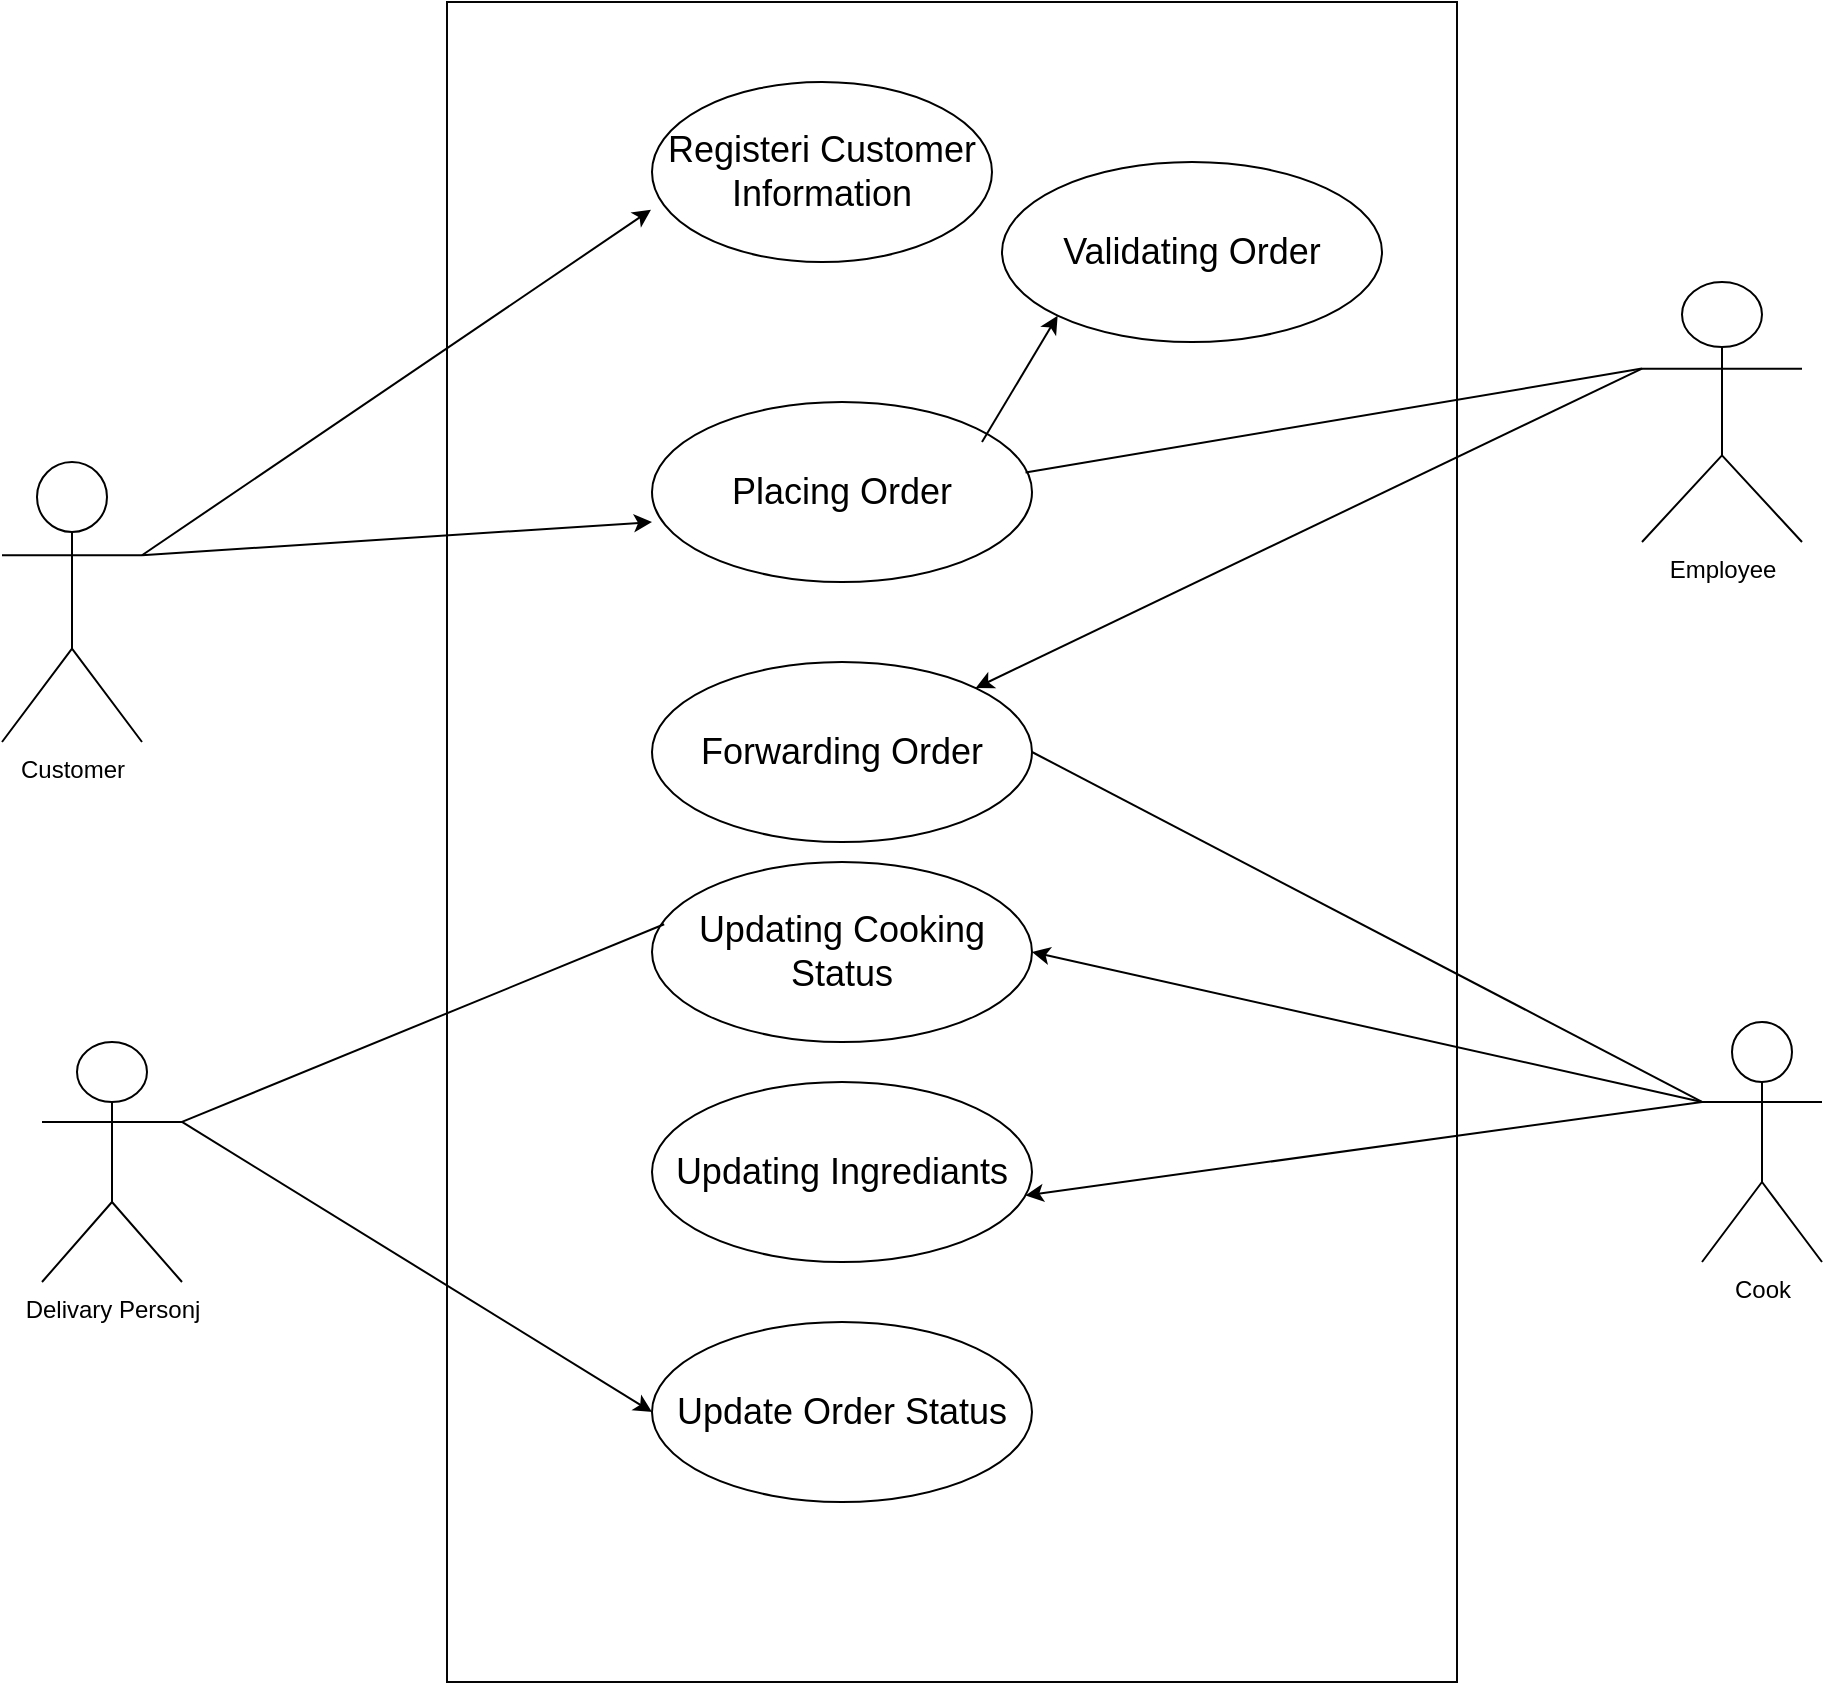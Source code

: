 <mxfile version="22.1.11" type="github">
  <diagram name="Page-1" id="zwRwwjjRxaTfwCph29uf">
    <mxGraphModel dx="2108" dy="2234" grid="1" gridSize="10" guides="1" tooltips="1" connect="1" arrows="1" fold="1" page="1" pageScale="1" pageWidth="850" pageHeight="1100" math="0" shadow="0">
      <root>
        <mxCell id="0" />
        <mxCell id="1" parent="0" />
        <mxCell id="CvVjKnviAac9zeY1umYU-1" value="" style="rounded=0;whiteSpace=wrap;html=1;strokeColor=#050505;" parent="1" vertex="1">
          <mxGeometry x="322.5" y="-460" width="505" height="840" as="geometry" />
        </mxCell>
        <mxCell id="CvVjKnviAac9zeY1umYU-2" value="Customer" style="shape=umlActor;verticalLabelPosition=bottom;verticalAlign=top;html=1;outlineConnect=0;" parent="1" vertex="1">
          <mxGeometry x="100" y="-230" width="70" height="140" as="geometry" />
        </mxCell>
        <mxCell id="CvVjKnviAac9zeY1umYU-3" value="Cook" style="shape=umlActor;verticalLabelPosition=bottom;verticalAlign=top;html=1;outlineConnect=0;" parent="1" vertex="1">
          <mxGeometry x="950" y="50" width="60" height="120" as="geometry" />
        </mxCell>
        <mxCell id="CvVjKnviAac9zeY1umYU-6" value="&lt;font style=&quot;font-size: 18px;&quot;&gt;Updating Cooking Status&lt;/font&gt;" style="ellipse;whiteSpace=wrap;html=1;" parent="1" vertex="1">
          <mxGeometry x="425" y="-30" width="190" height="90" as="geometry" />
        </mxCell>
        <mxCell id="CvVjKnviAac9zeY1umYU-8" value="&lt;font style=&quot;font-size: 18px;&quot;&gt;Updating Ingrediants&lt;/font&gt;" style="ellipse;whiteSpace=wrap;html=1;" parent="1" vertex="1">
          <mxGeometry x="425" y="80" width="190" height="90" as="geometry" />
        </mxCell>
        <mxCell id="CvVjKnviAac9zeY1umYU-9" value="&lt;font style=&quot;font-size: 18px;&quot;&gt;Forwarding Order&lt;/font&gt;" style="ellipse;whiteSpace=wrap;html=1;strokeColor=#000000;" parent="1" vertex="1">
          <mxGeometry x="425" y="-130" width="190" height="90" as="geometry" />
        </mxCell>
        <mxCell id="CvVjKnviAac9zeY1umYU-10" value="&lt;font style=&quot;font-size: 18px;&quot;&gt;Placing Order&lt;/font&gt;" style="ellipse;whiteSpace=wrap;html=1;" parent="1" vertex="1">
          <mxGeometry x="425" y="-260" width="190" height="90" as="geometry" />
        </mxCell>
        <mxCell id="CvVjKnviAac9zeY1umYU-11" value="&lt;font style=&quot;font-size: 18px;&quot;&gt;Validating Order&lt;/font&gt;" style="ellipse;whiteSpace=wrap;html=1;" parent="1" vertex="1">
          <mxGeometry x="600" y="-380" width="190" height="90" as="geometry" />
        </mxCell>
        <mxCell id="CvVjKnviAac9zeY1umYU-12" value="&lt;font style=&quot;font-size: 18px;&quot;&gt;Registeri Customer Information&lt;/font&gt;" style="ellipse;whiteSpace=wrap;html=1;" parent="1" vertex="1">
          <mxGeometry x="425" y="-420" width="170" height="90" as="geometry" />
        </mxCell>
        <mxCell id="CvVjKnviAac9zeY1umYU-14" value="Delivary Personj" style="shape=umlActor;verticalLabelPosition=bottom;verticalAlign=top;html=1;outlineConnect=0;" parent="1" vertex="1">
          <mxGeometry x="120" y="60" width="70" height="120" as="geometry" />
        </mxCell>
        <mxCell id="CvVjKnviAac9zeY1umYU-22" value="Employee" style="shape=umlActor;verticalLabelPosition=bottom;verticalAlign=top;html=1;outlineConnect=0;" parent="1" vertex="1">
          <mxGeometry x="920" y="-320" width="80" height="130" as="geometry" />
        </mxCell>
        <mxCell id="CvVjKnviAac9zeY1umYU-25" value="&lt;font style=&quot;font-size: 18px;&quot;&gt;Update Order Status&lt;/font&gt;" style="ellipse;whiteSpace=wrap;html=1;" parent="1" vertex="1">
          <mxGeometry x="425" y="200" width="190" height="90" as="geometry" />
        </mxCell>
        <mxCell id="CvVjKnviAac9zeY1umYU-38" style="edgeStyle=orthogonalEdgeStyle;rounded=0;orthogonalLoop=1;jettySize=auto;html=1;exitX=0.5;exitY=1;exitDx=0;exitDy=0;" parent="1" source="CvVjKnviAac9zeY1umYU-25" target="CvVjKnviAac9zeY1umYU-25" edge="1">
          <mxGeometry relative="1" as="geometry" />
        </mxCell>
        <mxCell id="CvVjKnviAac9zeY1umYU-40" value="" style="endArrow=classic;html=1;rounded=0;entryX=0;entryY=0.667;entryDx=0;entryDy=0;entryPerimeter=0;exitX=1;exitY=0.333;exitDx=0;exitDy=0;exitPerimeter=0;" parent="1" source="CvVjKnviAac9zeY1umYU-2" target="CvVjKnviAac9zeY1umYU-10" edge="1">
          <mxGeometry width="50" height="50" relative="1" as="geometry">
            <mxPoint x="272.5" y="-70" as="sourcePoint" />
            <mxPoint x="322.5" y="-120" as="targetPoint" />
          </mxGeometry>
        </mxCell>
        <mxCell id="CvVjKnviAac9zeY1umYU-43" value="" style="endArrow=classic;html=1;rounded=0;exitX=1;exitY=0.333;exitDx=0;exitDy=0;exitPerimeter=0;entryX=-0.003;entryY=0.71;entryDx=0;entryDy=0;entryPerimeter=0;" parent="1" source="CvVjKnviAac9zeY1umYU-2" target="CvVjKnviAac9zeY1umYU-12" edge="1">
          <mxGeometry width="50" height="50" relative="1" as="geometry">
            <mxPoint x="490" y="10" as="sourcePoint" />
            <mxPoint x="540" y="-40" as="targetPoint" />
          </mxGeometry>
        </mxCell>
        <mxCell id="CvVjKnviAac9zeY1umYU-44" value="" style="endArrow=classic;html=1;rounded=0;entryX=0;entryY=0.5;entryDx=0;entryDy=0;exitX=1;exitY=0.333;exitDx=0;exitDy=0;exitPerimeter=0;" parent="1" source="CvVjKnviAac9zeY1umYU-14" target="CvVjKnviAac9zeY1umYU-25" edge="1">
          <mxGeometry width="50" height="50" relative="1" as="geometry">
            <mxPoint x="490" y="-110" as="sourcePoint" />
            <mxPoint x="540" y="-160" as="targetPoint" />
          </mxGeometry>
        </mxCell>
        <mxCell id="CvVjKnviAac9zeY1umYU-45" value="" style="endArrow=classic;html=1;rounded=0;entryX=0;entryY=1;entryDx=0;entryDy=0;" parent="1" target="CvVjKnviAac9zeY1umYU-11" edge="1">
          <mxGeometry width="50" height="50" relative="1" as="geometry">
            <mxPoint x="590" y="-240" as="sourcePoint" />
            <mxPoint x="540" y="-160" as="targetPoint" />
          </mxGeometry>
        </mxCell>
        <mxCell id="CvVjKnviAac9zeY1umYU-46" value="" style="endArrow=classic;html=1;rounded=0;exitX=0;exitY=0.333;exitDx=0;exitDy=0;exitPerimeter=0;" parent="1" source="CvVjKnviAac9zeY1umYU-22" target="CvVjKnviAac9zeY1umYU-9" edge="1">
          <mxGeometry width="50" height="50" relative="1" as="geometry">
            <mxPoint x="490" y="-110" as="sourcePoint" />
            <mxPoint x="540" y="-160" as="targetPoint" />
          </mxGeometry>
        </mxCell>
        <mxCell id="CvVjKnviAac9zeY1umYU-47" value="" style="endArrow=classic;html=1;rounded=0;exitX=0;exitY=0.333;exitDx=0;exitDy=0;exitPerimeter=0;entryX=0.983;entryY=0.63;entryDx=0;entryDy=0;entryPerimeter=0;" parent="1" source="CvVjKnviAac9zeY1umYU-3" target="CvVjKnviAac9zeY1umYU-8" edge="1">
          <mxGeometry width="50" height="50" relative="1" as="geometry">
            <mxPoint x="490" y="-110" as="sourcePoint" />
            <mxPoint x="540" y="-160" as="targetPoint" />
          </mxGeometry>
        </mxCell>
        <mxCell id="CvVjKnviAac9zeY1umYU-48" value="" style="endArrow=classic;html=1;rounded=0;entryX=1;entryY=0.5;entryDx=0;entryDy=0;exitX=0;exitY=0.333;exitDx=0;exitDy=0;exitPerimeter=0;" parent="1" source="CvVjKnviAac9zeY1umYU-3" target="CvVjKnviAac9zeY1umYU-6" edge="1">
          <mxGeometry width="50" height="50" relative="1" as="geometry">
            <mxPoint x="940" y="100" as="sourcePoint" />
            <mxPoint x="540" y="-160" as="targetPoint" />
          </mxGeometry>
        </mxCell>
        <mxCell id="CvVjKnviAac9zeY1umYU-51" value="" style="endArrow=none;html=1;rounded=0;exitX=0.983;exitY=0.392;exitDx=0;exitDy=0;exitPerimeter=0;entryX=0;entryY=0.333;entryDx=0;entryDy=0;entryPerimeter=0;" parent="1" source="CvVjKnviAac9zeY1umYU-10" target="CvVjKnviAac9zeY1umYU-22" edge="1">
          <mxGeometry width="50" height="50" relative="1" as="geometry">
            <mxPoint x="490" y="-110" as="sourcePoint" />
            <mxPoint x="920" y="-270" as="targetPoint" />
          </mxGeometry>
        </mxCell>
        <mxCell id="CvVjKnviAac9zeY1umYU-52" value="" style="endArrow=none;html=1;rounded=0;exitX=0;exitY=0.333;exitDx=0;exitDy=0;exitPerimeter=0;entryX=1;entryY=0.5;entryDx=0;entryDy=0;" parent="1" source="CvVjKnviAac9zeY1umYU-3" target="CvVjKnviAac9zeY1umYU-9" edge="1">
          <mxGeometry width="50" height="50" relative="1" as="geometry">
            <mxPoint x="490" y="-110" as="sourcePoint" />
            <mxPoint x="540" y="-160" as="targetPoint" />
          </mxGeometry>
        </mxCell>
        <mxCell id="dVRUfJXwEJvzsV0p6iu8-1" value="" style="endArrow=none;html=1;rounded=0;exitX=1;exitY=0.333;exitDx=0;exitDy=0;exitPerimeter=0;entryX=0.032;entryY=0.346;entryDx=0;entryDy=0;entryPerimeter=0;" edge="1" parent="1" source="CvVjKnviAac9zeY1umYU-14" target="CvVjKnviAac9zeY1umYU-6">
          <mxGeometry width="50" height="50" relative="1" as="geometry">
            <mxPoint x="440" y="-60" as="sourcePoint" />
            <mxPoint x="490" y="-110" as="targetPoint" />
          </mxGeometry>
        </mxCell>
      </root>
    </mxGraphModel>
  </diagram>
</mxfile>

